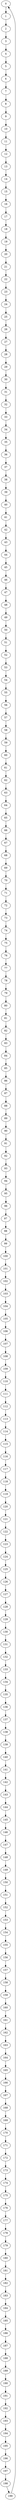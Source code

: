 strict digraph  {
0 [delay=7];
1 [delay=3];
2 [delay=2];
3 [delay=10];
4 [delay=4];
5 [delay=9];
6 [delay=5];
7 [delay=4];
8 [delay=8];
9 [delay=3];
10 [delay=8];
11 [delay=9];
12 [delay=10];
13 [delay=10];
14 [delay=7];
15 [delay=3];
16 [delay=7];
17 [delay=5];
18 [delay=9];
19 [delay=8];
20 [delay=3];
21 [delay=3];
22 [delay=1];
23 [delay=3];
24 [delay=10];
25 [delay=8];
26 [delay=7];
27 [delay=6];
28 [delay=3];
29 [delay=10];
30 [delay=10];
31 [delay=8];
32 [delay=10];
33 [delay=2];
34 [delay=3];
35 [delay=6];
36 [delay=5];
37 [delay=6];
38 [delay=9];
39 [delay=6];
40 [delay=4];
41 [delay=10];
42 [delay=10];
43 [delay=7];
44 [delay=2];
45 [delay=9];
46 [delay=1];
47 [delay=8];
48 [delay=8];
49 [delay=3];
50 [delay=1];
51 [delay=1];
52 [delay=2];
53 [delay=1];
54 [delay=4];
55 [delay=10];
56 [delay=4];
57 [delay=1];
58 [delay=2];
59 [delay=3];
60 [delay=5];
61 [delay=6];
62 [delay=2];
63 [delay=7];
64 [delay=7];
65 [delay=4];
66 [delay=9];
67 [delay=7];
68 [delay=1];
69 [delay=2];
70 [delay=4];
71 [delay=7];
72 [delay=5];
73 [delay=8];
74 [delay=1];
75 [delay=1];
76 [delay=6];
77 [delay=6];
78 [delay=2];
79 [delay=3];
80 [delay=10];
81 [delay=2];
82 [delay=8];
83 [delay=7];
84 [delay=6];
85 [delay=9];
86 [delay=8];
87 [delay=6];
88 [delay=9];
89 [delay=5];
90 [delay=10];
91 [delay=6];
92 [delay=5];
93 [delay=2];
94 [delay=1];
95 [delay=9];
96 [delay=3];
97 [delay=4];
98 [delay=2];
99 [delay=10];
100 [delay=4];
101 [delay=8];
102 [delay=7];
103 [delay=7];
104 [delay=3];
105 [delay=10];
106 [delay=3];
107 [delay=1];
108 [delay=3];
109 [delay=10];
110 [delay=10];
111 [delay=9];
112 [delay=1];
113 [delay=2];
114 [delay=7];
115 [delay=10];
116 [delay=7];
117 [delay=2];
118 [delay=8];
119 [delay=6];
120 [delay=1];
121 [delay=5];
122 [delay=7];
123 [delay=3];
124 [delay=6];
125 [delay=1];
126 [delay=6];
127 [delay=3];
128 [delay=9];
129 [delay=5];
130 [delay=2];
131 [delay=1];
132 [delay=10];
133 [delay=3];
134 [delay=10];
135 [delay=7];
136 [delay=5];
137 [delay=10];
138 [delay=2];
139 [delay=10];
140 [delay=7];
141 [delay=10];
142 [delay=8];
143 [delay=7];
144 [delay=4];
145 [delay=2];
146 [delay=7];
147 [delay=6];
148 [delay=5];
149 [delay=1];
150 [delay=7];
151 [delay=7];
152 [delay=2];
153 [delay=2];
154 [delay=9];
155 [delay=2];
156 [delay=3];
157 [delay=7];
158 [delay=8];
159 [delay=8];
160 [delay=1];
161 [delay=9];
162 [delay=7];
163 [delay=3];
164 [delay=7];
165 [delay=4];
166 [delay=4];
167 [delay=9];
168 [delay=9];
169 [delay=4];
170 [delay=9];
171 [delay=5];
172 [delay=8];
173 [delay=3];
174 [delay=10];
175 [delay=4];
176 [delay=5];
177 [delay=6];
178 [delay=6];
179 [delay=6];
180 [delay=5];
181 [delay=8];
182 [delay=6];
183 [delay=5];
184 [delay=2];
185 [delay=6];
186 [delay=4];
187 [delay=9];
188 [delay=10];
189 [delay=7];
190 [delay=6];
191 [delay=10];
192 [delay=1];
193 [delay=10];
194 [delay=3];
195 [delay=6];
196 [delay=5];
197 [delay=10];
198 [delay=6];
199 [delay=10];
0 -> 1  [weight="2.0"];
1 -> 2  [weight="1.0"];
2 -> 3  [weight="1.0"];
3 -> 4  [weight="1.0"];
4 -> 5  [weight="0.0"];
5 -> 6  [weight="1.0"];
6 -> 7  [weight="0.0"];
7 -> 8  [weight="0.0"];
8 -> 9  [weight="0.0"];
9 -> 10  [weight="4.0"];
10 -> 11  [weight="1.0"];
11 -> 12  [weight="0.0"];
12 -> 13  [weight="1.0"];
13 -> 14  [weight="0.0"];
14 -> 15  [weight="2.0"];
15 -> 16  [weight="0.0"];
16 -> 17  [weight="1.0"];
17 -> 18  [weight="1.0"];
18 -> 19  [weight="1.0"];
19 -> 20  [weight="0.0"];
20 -> 21  [weight="2.0"];
21 -> 22  [weight="1.0"];
22 -> 23  [weight="1.0"];
23 -> 24  [weight="3.0"];
24 -> 25  [weight="0.0"];
25 -> 26  [weight="0.0"];
26 -> 27  [weight="2.0"];
27 -> 28  [weight="1.0"];
28 -> 29  [weight="2.0"];
29 -> 30  [weight="2.0"];
30 -> 31  [weight="0.0"];
31 -> 32  [weight="0.0"];
32 -> 33  [weight="2.0"];
33 -> 34  [weight="0.0"];
34 -> 35  [weight="1.0"];
35 -> 36  [weight="2.0"];
36 -> 37  [weight="2.0"];
37 -> 38  [weight="1.0"];
38 -> 39  [weight="0.0"];
39 -> 40  [weight="0.0"];
40 -> 41  [weight="0.0"];
41 -> 42  [weight="1.0"];
42 -> 43  [weight="1.0"];
43 -> 44  [weight="0.0"];
44 -> 45  [weight="5.0"];
45 -> 46  [weight="1.0"];
46 -> 47  [weight="1.0"];
47 -> 48  [weight="1.0"];
48 -> 49  [weight="0.0"];
49 -> 50  [weight="2.0"];
50 -> 51  [weight="0.0"];
51 -> 52  [weight="1.0"];
52 -> 53  [weight="1.0"];
53 -> 54  [weight="2.0"];
54 -> 55  [weight="0.0"];
55 -> 56  [weight="0.0"];
56 -> 57  [weight="1.0"];
57 -> 58  [weight="3.0"];
58 -> 59  [weight="1.0"];
59 -> 60  [weight="1.0"];
60 -> 61  [weight="1.0"];
61 -> 62  [weight="0.0"];
62 -> 63  [weight="2.0"];
63 -> 64  [weight="0.0"];
64 -> 65  [weight="0.0"];
65 -> 66  [weight="0.0"];
66 -> 67  [weight="3.0"];
67 -> 68  [weight="0.0"];
68 -> 69  [weight="2.0"];
69 -> 70  [weight="0.0"];
70 -> 71  [weight="3.0"];
71 -> 72  [weight="0.0"];
72 -> 73  [weight="0.0"];
73 -> 74  [weight="1.0"];
74 -> 75  [weight="2.0"];
75 -> 76  [weight="0.0"];
76 -> 77  [weight="1.0"];
77 -> 78  [weight="1.0"];
78 -> 79  [weight="2.0"];
79 -> 80  [weight="0.0"];
80 -> 81  [weight="2.0"];
81 -> 82  [weight="0.0"];
82 -> 83  [weight="1.0"];
83 -> 84  [weight="0.0"];
84 -> 85  [weight="1.0"];
85 -> 86  [weight="2.0"];
86 -> 87  [weight="1.0"];
87 -> 88  [weight="2.0"];
88 -> 89  [weight="0.0"];
89 -> 90  [weight="2.0"];
90 -> 91  [weight="0.0"];
91 -> 92  [weight="0.0"];
92 -> 93  [weight="0.0"];
93 -> 94  [weight="3.0"];
94 -> 95  [weight="3.0"];
95 -> 96  [weight="1.0"];
96 -> 97  [weight="0.0"];
97 -> 98  [weight="2.0"];
98 -> 99  [weight="1.0"];
99 -> 100  [weight="0.0"];
100 -> 101  [weight="0.0"];
101 -> 102  [weight="3.0"];
102 -> 103  [weight="1.0"];
103 -> 104  [weight="1.0"];
104 -> 105  [weight="0.0"];
105 -> 106  [weight="2.0"];
106 -> 107  [weight="0.0"];
107 -> 108  [weight="0.0"];
108 -> 109  [weight="0.0"];
109 -> 110  [weight="4.0"];
110 -> 111  [weight="1.0"];
111 -> 112  [weight="0.0"];
112 -> 113  [weight="2.0"];
113 -> 114  [weight="0.0"];
114 -> 115  [weight="1.0"];
115 -> 116  [weight="2.0"];
116 -> 117  [weight="0.0"];
117 -> 118  [weight="0.0"];
118 -> 119  [weight="0.0"];
119 -> 120  [weight="2.0"];
120 -> 121  [weight="3.0"];
121 -> 122  [weight="1.0"];
122 -> 123  [weight="1.0"];
123 -> 124  [weight="0.0"];
124 -> 125  [weight="2.0"];
125 -> 126  [weight="0.0"];
126 -> 127  [weight="2.0"];
127 -> 128  [weight="0.0"];
128 -> 129  [weight="0.0"];
129 -> 130  [weight="2.0"];
130 -> 131  [weight="2.0"];
131 -> 132  [weight="1.0"];
132 -> 133  [weight="1.0"];
133 -> 134  [weight="1.0"];
134 -> 135  [weight="0.0"];
135 -> 136  [weight="2.0"];
136 -> 137  [weight="0.0"];
137 -> 138  [weight="2.0"];
138 -> 139  [weight="1.0"];
139 -> 140  [weight="0.0"];
140 -> 141  [weight="0.0"];
141 -> 142  [weight="2.0"];
142 -> 143  [weight="2.0"];
143 -> 144  [weight="0.0"];
144 -> 145  [weight="2.0"];
145 -> 146  [weight="1.0"];
146 -> 147  [weight="0.0"];
147 -> 148  [weight="2.0"];
148 -> 149  [weight="1.0"];
149 -> 150  [weight="1.0"];
150 -> 151  [weight="0.0"];
151 -> 152  [weight="0.0"];
152 -> 153  [weight="2.0"];
153 -> 154  [weight="1.0"];
154 -> 155  [weight="2.0"];
155 -> 156  [weight="1.0"];
156 -> 157  [weight="1.0"];
157 -> 158  [weight="1.0"];
158 -> 159  [weight="1.0"];
159 -> 160  [weight="0.0"];
160 -> 161  [weight="2.0"];
161 -> 162  [weight="1.0"];
162 -> 163  [weight="0.0"];
163 -> 164  [weight="2.0"];
164 -> 165  [weight="1.0"];
165 -> 166  [weight="1.0"];
166 -> 167  [weight="0.0"];
167 -> 168  [weight="0.0"];
168 -> 169  [weight="0.0"];
169 -> 170  [weight="1.0"];
170 -> 171  [weight="3.0"];
171 -> 172  [weight="0.0"];
172 -> 173  [weight="3.0"];
173 -> 174  [weight="0.0"];
174 -> 175  [weight="2.0"];
175 -> 176  [weight="1.0"];
176 -> 177  [weight="0.0"];
177 -> 178  [weight="1.0"];
178 -> 179  [weight="1.0"];
179 -> 180  [weight="1.0"];
180 -> 181  [weight="0.0"];
181 -> 182  [weight="2.0"];
182 -> 183  [weight="1.0"];
183 -> 184  [weight="1.0"];
184 -> 185  [weight="2.0"];
185 -> 186  [weight="1.0"];
186 -> 187  [weight="0.0"];
187 -> 188  [weight="1.0"];
188 -> 189  [weight="2.0"];
189 -> 190  [weight="0.0"];
190 -> 191  [weight="1.0"];
191 -> 192  [weight="0.0"];
192 -> 193  [weight="3.0"];
193 -> 194  [weight="0.0"];
194 -> 195  [weight="1.0"];
195 -> 196  [weight="0.0"];
196 -> 197  [weight="3.0"];
197 -> 198  [weight="0.0"];
198 -> 199  [weight="1.0"];
199 -> 0  [weight="1.0"];
}
